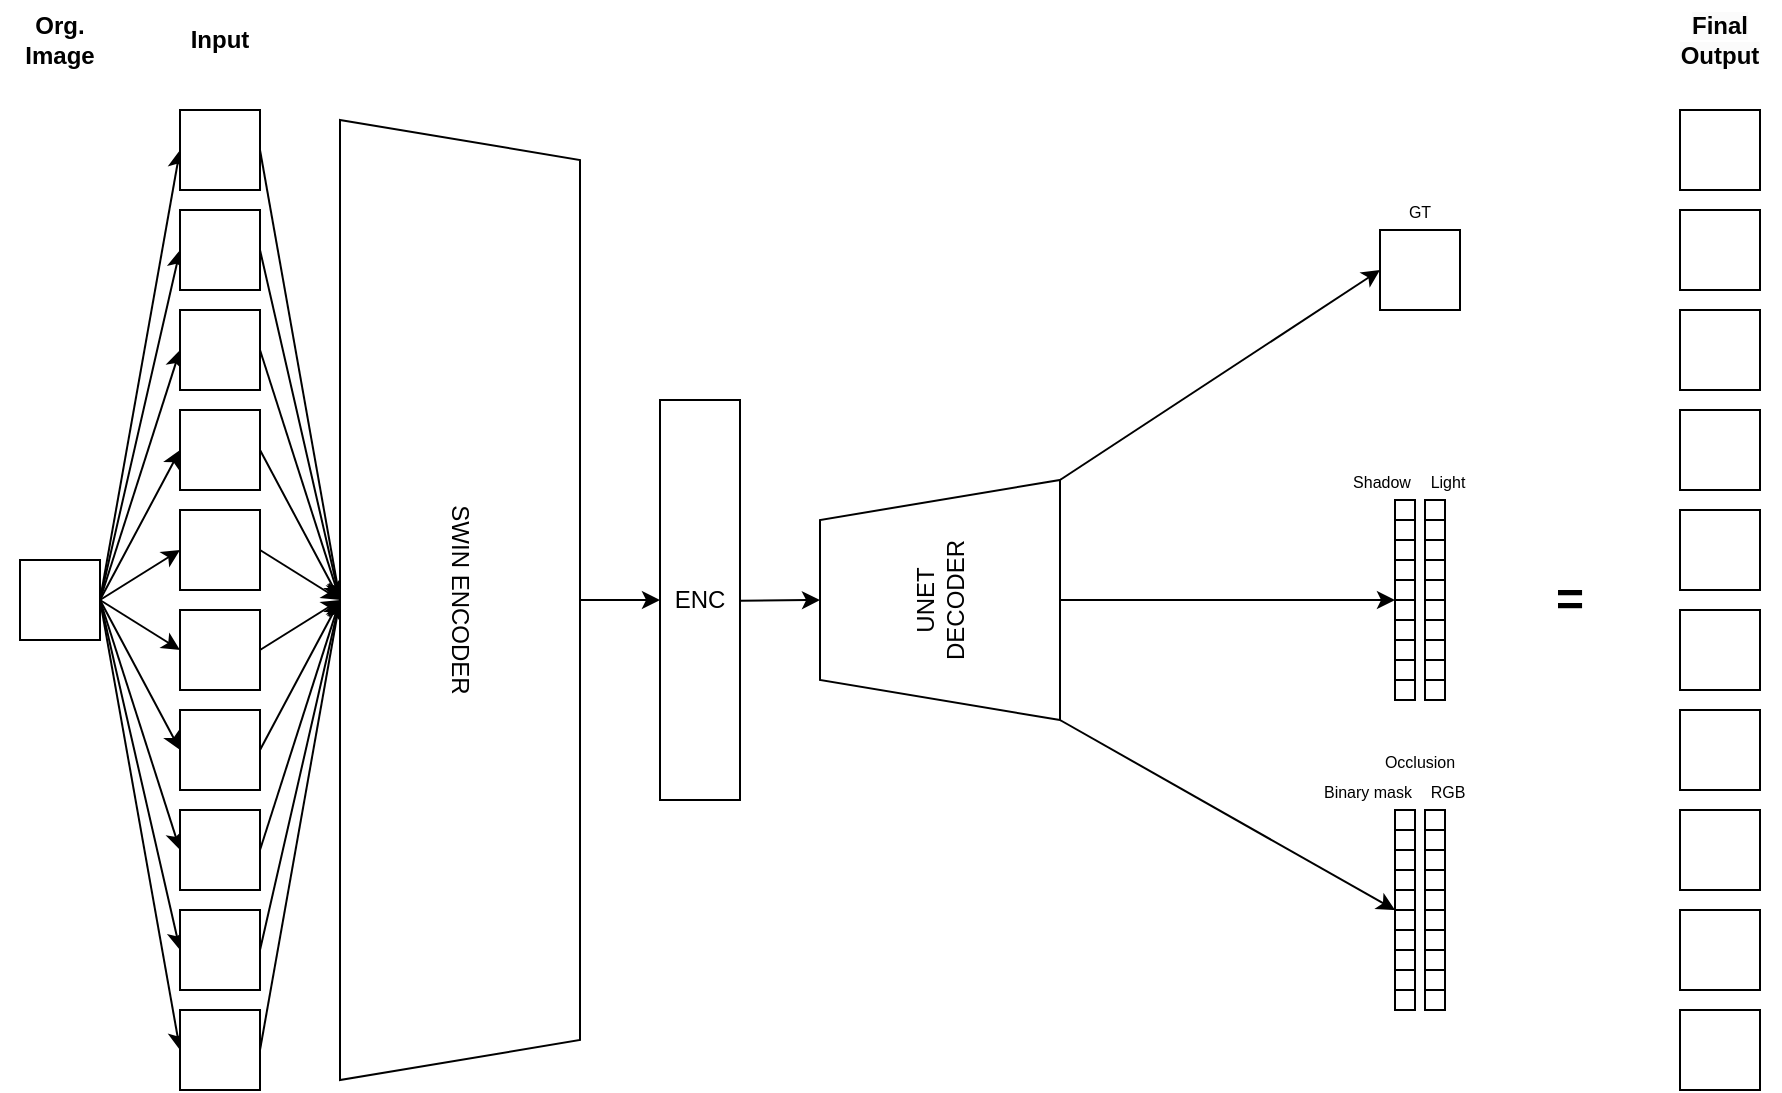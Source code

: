 <mxfile version="21.6.5" type="device">
  <diagram id="De9Vc6kwO28veqgYgvxa" name="Page-1">
    <mxGraphModel dx="1780" dy="796" grid="1" gridSize="10" guides="1" tooltips="1" connect="1" arrows="1" fold="1" page="1" pageScale="1" pageWidth="1169" pageHeight="827" math="0" shadow="0">
      <root>
        <mxCell id="0" />
        <mxCell id="1" parent="0" />
        <mxCell id="2" value="" style="whiteSpace=wrap;html=1;aspect=fixed;" parent="1" vertex="1">
          <mxGeometry x="40" y="360" width="40" height="40" as="geometry" />
        </mxCell>
        <mxCell id="23" style="edgeStyle=none;html=1;exitX=0;exitY=0.5;exitDx=0;exitDy=0;entryX=0;entryY=0.5;entryDx=0;entryDy=0;" parent="1" target="3" edge="1">
          <mxGeometry relative="1" as="geometry">
            <mxPoint x="80" y="380" as="sourcePoint" />
          </mxGeometry>
        </mxCell>
        <mxCell id="45" style="edgeStyle=none;html=1;exitX=1;exitY=0.5;exitDx=0;exitDy=0;entryX=0;entryY=0.5;entryDx=0;entryDy=0;" parent="1" source="3" edge="1">
          <mxGeometry relative="1" as="geometry">
            <mxPoint x="200" y="380" as="targetPoint" />
          </mxGeometry>
        </mxCell>
        <mxCell id="3" value="" style="whiteSpace=wrap;html=1;aspect=fixed;" parent="1" vertex="1">
          <mxGeometry x="120" y="585" width="40" height="40" as="geometry" />
        </mxCell>
        <mxCell id="22" style="edgeStyle=none;html=1;exitX=0;exitY=0.5;exitDx=0;exitDy=0;entryX=0;entryY=0.5;entryDx=0;entryDy=0;" parent="1" target="4" edge="1">
          <mxGeometry relative="1" as="geometry">
            <mxPoint x="80" y="380" as="sourcePoint" />
          </mxGeometry>
        </mxCell>
        <mxCell id="53" style="edgeStyle=none;html=1;exitX=1;exitY=0.5;exitDx=0;exitDy=0;" parent="1" source="4" edge="1">
          <mxGeometry relative="1" as="geometry">
            <mxPoint x="200" y="380" as="targetPoint" />
          </mxGeometry>
        </mxCell>
        <mxCell id="4" value="" style="whiteSpace=wrap;html=1;aspect=fixed;" parent="1" vertex="1">
          <mxGeometry x="120" y="535" width="40" height="40" as="geometry" />
        </mxCell>
        <mxCell id="21" style="edgeStyle=none;html=1;exitX=1;exitY=0.5;exitDx=0;exitDy=0;entryX=0;entryY=0.5;entryDx=0;entryDy=0;" parent="1" source="2" target="5" edge="1">
          <mxGeometry relative="1" as="geometry" />
        </mxCell>
        <mxCell id="50" style="edgeStyle=none;html=1;exitX=1;exitY=0.5;exitDx=0;exitDy=0;" parent="1" source="5" edge="1">
          <mxGeometry relative="1" as="geometry">
            <mxPoint x="200" y="380" as="targetPoint" />
          </mxGeometry>
        </mxCell>
        <mxCell id="5" value="" style="whiteSpace=wrap;html=1;aspect=fixed;" parent="1" vertex="1">
          <mxGeometry x="120" y="485" width="40" height="40" as="geometry" />
        </mxCell>
        <mxCell id="20" style="edgeStyle=none;html=1;exitX=1;exitY=0.5;exitDx=0;exitDy=0;entryX=0;entryY=0.5;entryDx=0;entryDy=0;" parent="1" source="2" target="6" edge="1">
          <mxGeometry relative="1" as="geometry" />
        </mxCell>
        <mxCell id="52" style="edgeStyle=none;html=1;exitX=1;exitY=0.5;exitDx=0;exitDy=0;" parent="1" source="6" edge="1">
          <mxGeometry relative="1" as="geometry">
            <mxPoint x="200" y="380" as="targetPoint" />
          </mxGeometry>
        </mxCell>
        <mxCell id="6" value="" style="whiteSpace=wrap;html=1;aspect=fixed;" parent="1" vertex="1">
          <mxGeometry x="120" y="435" width="40" height="40" as="geometry" />
        </mxCell>
        <mxCell id="19" style="edgeStyle=none;html=1;exitX=0;exitY=0.5;exitDx=0;exitDy=0;entryX=0;entryY=0.5;entryDx=0;entryDy=0;" parent="1" target="7" edge="1">
          <mxGeometry relative="1" as="geometry">
            <mxPoint x="80" y="380" as="sourcePoint" />
          </mxGeometry>
        </mxCell>
        <mxCell id="47" style="edgeStyle=none;html=1;exitX=1;exitY=0.5;exitDx=0;exitDy=0;entryX=0;entryY=0.5;entryDx=0;entryDy=0;" parent="1" source="7" edge="1">
          <mxGeometry relative="1" as="geometry">
            <mxPoint x="200" y="380" as="targetPoint" />
          </mxGeometry>
        </mxCell>
        <mxCell id="7" value="" style="whiteSpace=wrap;html=1;aspect=fixed;" parent="1" vertex="1">
          <mxGeometry x="120" y="385" width="40" height="40" as="geometry" />
        </mxCell>
        <mxCell id="18" style="edgeStyle=none;html=1;exitX=0;exitY=0.5;exitDx=0;exitDy=0;entryX=0;entryY=0.5;entryDx=0;entryDy=0;" parent="1" target="8" edge="1">
          <mxGeometry relative="1" as="geometry">
            <mxPoint x="80" y="380" as="sourcePoint" />
          </mxGeometry>
        </mxCell>
        <mxCell id="48" style="edgeStyle=none;html=1;exitX=1;exitY=0.5;exitDx=0;exitDy=0;" parent="1" source="8" edge="1">
          <mxGeometry relative="1" as="geometry">
            <mxPoint x="200" y="380" as="targetPoint" />
          </mxGeometry>
        </mxCell>
        <mxCell id="8" value="" style="whiteSpace=wrap;html=1;aspect=fixed;" parent="1" vertex="1">
          <mxGeometry x="120" y="335" width="40" height="40" as="geometry" />
        </mxCell>
        <mxCell id="17" style="edgeStyle=none;html=1;exitX=0;exitY=0.5;exitDx=0;exitDy=0;entryX=0;entryY=0.5;entryDx=0;entryDy=0;" parent="1" target="9" edge="1">
          <mxGeometry relative="1" as="geometry">
            <mxPoint x="80" y="380" as="sourcePoint" />
          </mxGeometry>
        </mxCell>
        <mxCell id="51" style="edgeStyle=none;html=1;exitX=1;exitY=0.5;exitDx=0;exitDy=0;entryX=0;entryY=0.5;entryDx=0;entryDy=0;" parent="1" source="9" edge="1">
          <mxGeometry relative="1" as="geometry">
            <mxPoint x="200" y="380" as="targetPoint" />
          </mxGeometry>
        </mxCell>
        <mxCell id="9" value="" style="whiteSpace=wrap;html=1;aspect=fixed;" parent="1" vertex="1">
          <mxGeometry x="120" y="285" width="40" height="40" as="geometry" />
        </mxCell>
        <mxCell id="16" style="edgeStyle=none;html=1;exitX=0;exitY=0.5;exitDx=0;exitDy=0;entryX=0;entryY=0.5;entryDx=0;entryDy=0;" parent="1" target="10" edge="1">
          <mxGeometry relative="1" as="geometry">
            <mxPoint x="80" y="380" as="sourcePoint" />
          </mxGeometry>
        </mxCell>
        <mxCell id="49" style="edgeStyle=none;html=1;exitX=1;exitY=0.5;exitDx=0;exitDy=0;entryX=0;entryY=0.5;entryDx=0;entryDy=0;" parent="1" source="10" edge="1">
          <mxGeometry relative="1" as="geometry">
            <mxPoint x="200" y="380" as="targetPoint" />
          </mxGeometry>
        </mxCell>
        <mxCell id="10" value="" style="whiteSpace=wrap;html=1;aspect=fixed;" parent="1" vertex="1">
          <mxGeometry x="120" y="235" width="40" height="40" as="geometry" />
        </mxCell>
        <mxCell id="15" style="edgeStyle=none;html=1;exitX=0;exitY=0.5;exitDx=0;exitDy=0;entryX=0;entryY=0.5;entryDx=0;entryDy=0;" parent="1" target="11" edge="1">
          <mxGeometry relative="1" as="geometry">
            <mxPoint x="80" y="380" as="sourcePoint" />
          </mxGeometry>
        </mxCell>
        <mxCell id="54" style="edgeStyle=none;html=1;exitX=1;exitY=0.5;exitDx=0;exitDy=0;" parent="1" source="11" edge="1">
          <mxGeometry relative="1" as="geometry">
            <mxPoint x="200" y="380" as="targetPoint" />
          </mxGeometry>
        </mxCell>
        <mxCell id="11" value="" style="whiteSpace=wrap;html=1;aspect=fixed;" parent="1" vertex="1">
          <mxGeometry x="120" y="185" width="40" height="40" as="geometry" />
        </mxCell>
        <mxCell id="14" style="edgeStyle=none;html=1;exitX=1;exitY=0.5;exitDx=0;exitDy=0;entryX=0;entryY=0.5;entryDx=0;entryDy=0;" parent="1" source="2" target="12" edge="1">
          <mxGeometry relative="1" as="geometry" />
        </mxCell>
        <mxCell id="46" style="edgeStyle=none;html=1;exitX=1;exitY=0.5;exitDx=0;exitDy=0;" parent="1" source="12" edge="1">
          <mxGeometry relative="1" as="geometry">
            <mxPoint x="200" y="380" as="targetPoint" />
          </mxGeometry>
        </mxCell>
        <mxCell id="12" value="" style="whiteSpace=wrap;html=1;aspect=fixed;" parent="1" vertex="1">
          <mxGeometry x="120" y="135" width="40" height="40" as="geometry" />
        </mxCell>
        <mxCell id="82" style="edgeStyle=none;html=1;exitX=1;exitY=0.5;exitDx=0;exitDy=0;entryX=0;entryY=0.5;entryDx=0;entryDy=0;" parent="1" target="55" edge="1">
          <mxGeometry relative="1" as="geometry">
            <mxPoint x="320" y="380" as="sourcePoint" />
          </mxGeometry>
        </mxCell>
        <mxCell id="55" value="ENC" style="rounded=0;whiteSpace=wrap;html=1;" parent="1" vertex="1">
          <mxGeometry x="360" y="280" width="40" height="200" as="geometry" />
        </mxCell>
        <mxCell id="87" style="edgeStyle=none;html=1;exitX=1;exitY=1;exitDx=0;exitDy=0;entryX=0;entryY=0.5;entryDx=0;entryDy=0;" parent="1" target="59" edge="1" source="133">
          <mxGeometry relative="1" as="geometry">
            <mxPoint x="560" y="220" as="sourcePoint" />
          </mxGeometry>
        </mxCell>
        <mxCell id="85" style="edgeStyle=none;html=1;exitX=0;exitY=0.5;exitDx=0;exitDy=0;entryX=0;entryY=0.5;entryDx=0;entryDy=0;" parent="1" edge="1">
          <mxGeometry relative="1" as="geometry">
            <mxPoint x="440" y="380" as="targetPoint" />
            <mxPoint x="400" y="380.333" as="sourcePoint" />
          </mxGeometry>
        </mxCell>
        <mxCell id="88" style="edgeStyle=none;html=1;exitX=1;exitY=0.5;exitDx=0;exitDy=0;entryX=0;entryY=0;entryDx=0;entryDy=0;" parent="1" target="66" edge="1">
          <mxGeometry relative="1" as="geometry">
            <mxPoint x="560" y="380" as="sourcePoint" />
          </mxGeometry>
        </mxCell>
        <mxCell id="89" style="edgeStyle=none;html=1;exitX=0;exitY=1;exitDx=0;exitDy=0;entryX=0;entryY=0;entryDx=0;entryDy=0;" parent="1" target="76" edge="1" source="133">
          <mxGeometry relative="1" as="geometry">
            <mxPoint x="560" y="540" as="sourcePoint" />
          </mxGeometry>
        </mxCell>
        <mxCell id="110" style="edgeStyle=none;html=1;exitX=1;exitY=0.5;exitDx=0;exitDy=0;" parent="1" source="59" edge="1">
          <mxGeometry relative="1" as="geometry">
            <mxPoint x="760.2" y="215.4" as="targetPoint" />
          </mxGeometry>
        </mxCell>
        <mxCell id="59" value="" style="whiteSpace=wrap;html=1;aspect=fixed;" parent="1" vertex="1">
          <mxGeometry x="720" y="195" width="40" height="40" as="geometry" />
        </mxCell>
        <mxCell id="60" value="" style="whiteSpace=wrap;html=1;aspect=fixed;" parent="1" vertex="1">
          <mxGeometry x="727.5" y="330" width="10" height="10" as="geometry" />
        </mxCell>
        <mxCell id="62" value="" style="whiteSpace=wrap;html=1;aspect=fixed;" parent="1" vertex="1">
          <mxGeometry x="727.5" y="340" width="10" height="10" as="geometry" />
        </mxCell>
        <mxCell id="63" value="" style="whiteSpace=wrap;html=1;aspect=fixed;" parent="1" vertex="1">
          <mxGeometry x="727.5" y="350" width="10" height="10" as="geometry" />
        </mxCell>
        <mxCell id="64" value="" style="whiteSpace=wrap;html=1;aspect=fixed;" parent="1" vertex="1">
          <mxGeometry x="727.5" y="360" width="10" height="10" as="geometry" />
        </mxCell>
        <mxCell id="65" value="" style="whiteSpace=wrap;html=1;aspect=fixed;" parent="1" vertex="1">
          <mxGeometry x="727.5" y="370" width="10" height="10" as="geometry" />
        </mxCell>
        <mxCell id="66" value="" style="whiteSpace=wrap;html=1;aspect=fixed;" parent="1" vertex="1">
          <mxGeometry x="727.5" y="380" width="10" height="10" as="geometry" />
        </mxCell>
        <mxCell id="67" value="" style="whiteSpace=wrap;html=1;aspect=fixed;" parent="1" vertex="1">
          <mxGeometry x="727.5" y="390" width="10" height="10" as="geometry" />
        </mxCell>
        <mxCell id="68" value="" style="whiteSpace=wrap;html=1;aspect=fixed;" parent="1" vertex="1">
          <mxGeometry x="727.5" y="400" width="10" height="10" as="geometry" />
        </mxCell>
        <mxCell id="69" value="" style="whiteSpace=wrap;html=1;aspect=fixed;" parent="1" vertex="1">
          <mxGeometry x="727.5" y="410" width="10" height="10" as="geometry" />
        </mxCell>
        <mxCell id="70" value="" style="whiteSpace=wrap;html=1;aspect=fixed;" parent="1" vertex="1">
          <mxGeometry x="727.5" y="420" width="10" height="10" as="geometry" />
        </mxCell>
        <mxCell id="71" value="" style="whiteSpace=wrap;html=1;aspect=fixed;" parent="1" vertex="1">
          <mxGeometry x="727.5" y="485" width="10" height="10" as="geometry" />
        </mxCell>
        <mxCell id="72" value="" style="whiteSpace=wrap;html=1;aspect=fixed;" parent="1" vertex="1">
          <mxGeometry x="727.5" y="495" width="10" height="10" as="geometry" />
        </mxCell>
        <mxCell id="73" value="" style="whiteSpace=wrap;html=1;aspect=fixed;" parent="1" vertex="1">
          <mxGeometry x="727.5" y="505" width="10" height="10" as="geometry" />
        </mxCell>
        <mxCell id="74" value="" style="whiteSpace=wrap;html=1;aspect=fixed;" parent="1" vertex="1">
          <mxGeometry x="727.5" y="515" width="10" height="10" as="geometry" />
        </mxCell>
        <mxCell id="75" value="" style="whiteSpace=wrap;html=1;aspect=fixed;" parent="1" vertex="1">
          <mxGeometry x="727.5" y="525" width="10" height="10" as="geometry" />
        </mxCell>
        <mxCell id="76" value="" style="whiteSpace=wrap;html=1;aspect=fixed;" parent="1" vertex="1">
          <mxGeometry x="727.5" y="535" width="10" height="10" as="geometry" />
        </mxCell>
        <mxCell id="77" value="" style="whiteSpace=wrap;html=1;aspect=fixed;" parent="1" vertex="1">
          <mxGeometry x="727.5" y="545" width="10" height="10" as="geometry" />
        </mxCell>
        <mxCell id="78" value="" style="whiteSpace=wrap;html=1;aspect=fixed;" parent="1" vertex="1">
          <mxGeometry x="727.5" y="555" width="10" height="10" as="geometry" />
        </mxCell>
        <mxCell id="79" value="" style="whiteSpace=wrap;html=1;aspect=fixed;" parent="1" vertex="1">
          <mxGeometry x="727.5" y="565" width="10" height="10" as="geometry" />
        </mxCell>
        <mxCell id="80" value="" style="whiteSpace=wrap;html=1;aspect=fixed;" parent="1" vertex="1">
          <mxGeometry x="727.5" y="575" width="10" height="10" as="geometry" />
        </mxCell>
        <mxCell id="90" value="" style="whiteSpace=wrap;html=1;aspect=fixed;" parent="1" vertex="1">
          <mxGeometry x="742.5" y="330" width="10" height="10" as="geometry" />
        </mxCell>
        <mxCell id="91" value="" style="whiteSpace=wrap;html=1;aspect=fixed;" parent="1" vertex="1">
          <mxGeometry x="742.5" y="340" width="10" height="10" as="geometry" />
        </mxCell>
        <mxCell id="92" value="" style="whiteSpace=wrap;html=1;aspect=fixed;" parent="1" vertex="1">
          <mxGeometry x="742.5" y="350" width="10" height="10" as="geometry" />
        </mxCell>
        <mxCell id="93" value="" style="whiteSpace=wrap;html=1;aspect=fixed;" parent="1" vertex="1">
          <mxGeometry x="742.5" y="360" width="10" height="10" as="geometry" />
        </mxCell>
        <mxCell id="94" value="" style="whiteSpace=wrap;html=1;aspect=fixed;" parent="1" vertex="1">
          <mxGeometry x="742.5" y="370" width="10" height="10" as="geometry" />
        </mxCell>
        <mxCell id="95" value="" style="whiteSpace=wrap;html=1;aspect=fixed;" parent="1" vertex="1">
          <mxGeometry x="742.5" y="380" width="10" height="10" as="geometry" />
        </mxCell>
        <mxCell id="96" value="" style="whiteSpace=wrap;html=1;aspect=fixed;" parent="1" vertex="1">
          <mxGeometry x="742.5" y="390" width="10" height="10" as="geometry" />
        </mxCell>
        <mxCell id="97" value="" style="whiteSpace=wrap;html=1;aspect=fixed;" parent="1" vertex="1">
          <mxGeometry x="742.5" y="400" width="10" height="10" as="geometry" />
        </mxCell>
        <mxCell id="98" value="" style="whiteSpace=wrap;html=1;aspect=fixed;" parent="1" vertex="1">
          <mxGeometry x="742.5" y="410" width="10" height="10" as="geometry" />
        </mxCell>
        <mxCell id="99" value="" style="whiteSpace=wrap;html=1;aspect=fixed;" parent="1" vertex="1">
          <mxGeometry x="742.5" y="420" width="10" height="10" as="geometry" />
        </mxCell>
        <mxCell id="100" value="" style="whiteSpace=wrap;html=1;aspect=fixed;" parent="1" vertex="1">
          <mxGeometry x="742.5" y="485" width="10" height="10" as="geometry" />
        </mxCell>
        <mxCell id="101" value="" style="whiteSpace=wrap;html=1;aspect=fixed;" parent="1" vertex="1">
          <mxGeometry x="742.5" y="495" width="10" height="10" as="geometry" />
        </mxCell>
        <mxCell id="102" value="" style="whiteSpace=wrap;html=1;aspect=fixed;" parent="1" vertex="1">
          <mxGeometry x="742.5" y="505" width="10" height="10" as="geometry" />
        </mxCell>
        <mxCell id="103" value="" style="whiteSpace=wrap;html=1;aspect=fixed;" parent="1" vertex="1">
          <mxGeometry x="742.5" y="515" width="10" height="10" as="geometry" />
        </mxCell>
        <mxCell id="104" value="" style="whiteSpace=wrap;html=1;aspect=fixed;" parent="1" vertex="1">
          <mxGeometry x="742.5" y="525" width="10" height="10" as="geometry" />
        </mxCell>
        <mxCell id="105" value="" style="whiteSpace=wrap;html=1;aspect=fixed;" parent="1" vertex="1">
          <mxGeometry x="742.5" y="535" width="10" height="10" as="geometry" />
        </mxCell>
        <mxCell id="106" value="" style="whiteSpace=wrap;html=1;aspect=fixed;" parent="1" vertex="1">
          <mxGeometry x="742.5" y="545" width="10" height="10" as="geometry" />
        </mxCell>
        <mxCell id="107" value="" style="whiteSpace=wrap;html=1;aspect=fixed;" parent="1" vertex="1">
          <mxGeometry x="742.5" y="555" width="10" height="10" as="geometry" />
        </mxCell>
        <mxCell id="108" value="" style="whiteSpace=wrap;html=1;aspect=fixed;" parent="1" vertex="1">
          <mxGeometry x="742.5" y="565" width="10" height="10" as="geometry" />
        </mxCell>
        <mxCell id="109" value="" style="whiteSpace=wrap;html=1;aspect=fixed;" parent="1" vertex="1">
          <mxGeometry x="742.5" y="575" width="10" height="10" as="geometry" />
        </mxCell>
        <mxCell id="111" value="" style="whiteSpace=wrap;html=1;aspect=fixed;" parent="1" vertex="1">
          <mxGeometry x="870" y="585" width="40" height="40" as="geometry" />
        </mxCell>
        <mxCell id="112" value="" style="whiteSpace=wrap;html=1;aspect=fixed;" parent="1" vertex="1">
          <mxGeometry x="870" y="535" width="40" height="40" as="geometry" />
        </mxCell>
        <mxCell id="113" value="" style="whiteSpace=wrap;html=1;aspect=fixed;" parent="1" vertex="1">
          <mxGeometry x="870" y="485" width="40" height="40" as="geometry" />
        </mxCell>
        <mxCell id="114" value="" style="whiteSpace=wrap;html=1;aspect=fixed;" parent="1" vertex="1">
          <mxGeometry x="870" y="435" width="40" height="40" as="geometry" />
        </mxCell>
        <mxCell id="115" value="" style="whiteSpace=wrap;html=1;aspect=fixed;" parent="1" vertex="1">
          <mxGeometry x="870" y="385" width="40" height="40" as="geometry" />
        </mxCell>
        <mxCell id="116" value="" style="whiteSpace=wrap;html=1;aspect=fixed;" parent="1" vertex="1">
          <mxGeometry x="870" y="335" width="40" height="40" as="geometry" />
        </mxCell>
        <mxCell id="117" value="" style="whiteSpace=wrap;html=1;aspect=fixed;" parent="1" vertex="1">
          <mxGeometry x="870" y="285" width="40" height="40" as="geometry" />
        </mxCell>
        <mxCell id="118" value="" style="whiteSpace=wrap;html=1;aspect=fixed;" parent="1" vertex="1">
          <mxGeometry x="870" y="235" width="40" height="40" as="geometry" />
        </mxCell>
        <mxCell id="119" value="" style="whiteSpace=wrap;html=1;aspect=fixed;" parent="1" vertex="1">
          <mxGeometry x="870" y="185" width="40" height="40" as="geometry" />
        </mxCell>
        <mxCell id="120" value="" style="whiteSpace=wrap;html=1;aspect=fixed;" parent="1" vertex="1">
          <mxGeometry x="870" y="135" width="40" height="40" as="geometry" />
        </mxCell>
        <mxCell id="121" value="&lt;b&gt;Input&lt;/b&gt;" style="text;html=1;strokeColor=none;fillColor=none;align=center;verticalAlign=middle;whiteSpace=wrap;rounded=0;" parent="1" vertex="1">
          <mxGeometry x="110" y="80" width="60" height="40" as="geometry" />
        </mxCell>
        <mxCell id="123" value="&lt;b style=&quot;border-color: var(--border-color); color: rgb(0, 0, 0); font-family: Helvetica; font-size: 12px; font-style: normal; font-variant-ligatures: normal; font-variant-caps: normal; letter-spacing: normal; orphans: 2; text-indent: 0px; text-transform: none; widows: 2; word-spacing: 0px; -webkit-text-stroke-width: 0px; background-color: rgb(251, 251, 251); text-decoration-thickness: initial; text-decoration-style: initial; text-decoration-color: initial;&quot;&gt;Final Output&lt;/b&gt;" style="text;whiteSpace=wrap;html=1;align=center;verticalAlign=middle;" parent="1" vertex="1">
          <mxGeometry x="860" y="80" width="60" height="40" as="geometry" />
        </mxCell>
        <mxCell id="124" value="&lt;b&gt;Org. Image&lt;/b&gt;" style="text;html=1;strokeColor=none;fillColor=none;align=center;verticalAlign=middle;whiteSpace=wrap;rounded=0;" parent="1" vertex="1">
          <mxGeometry x="30" y="80" width="60" height="40" as="geometry" />
        </mxCell>
        <mxCell id="125" value="&lt;font style=&quot;font-size: 8px;&quot;&gt;GT&lt;/font&gt;" style="text;html=1;strokeColor=none;fillColor=none;align=center;verticalAlign=middle;whiteSpace=wrap;rounded=0;" parent="1" vertex="1">
          <mxGeometry x="710" y="170" width="60" height="30" as="geometry" />
        </mxCell>
        <mxCell id="126" value="&lt;font style=&quot;font-size: 8px;&quot;&gt;Shadow&lt;/font&gt;" style="text;html=1;strokeColor=none;fillColor=none;align=center;verticalAlign=middle;whiteSpace=wrap;rounded=0;" parent="1" vertex="1">
          <mxGeometry x="720" y="320" width="2.5" as="geometry" />
        </mxCell>
        <mxCell id="127" value="&lt;font style=&quot;font-size: 8px;&quot;&gt;Light&lt;/font&gt;" style="text;html=1;strokeColor=none;fillColor=none;align=center;verticalAlign=middle;whiteSpace=wrap;rounded=0;" parent="1" vertex="1">
          <mxGeometry x="752.5" y="320" width="2.5" as="geometry" />
        </mxCell>
        <mxCell id="129" value="&lt;font style=&quot;font-size: 8px;&quot;&gt;Binary mask&lt;/font&gt;" style="text;html=1;strokeColor=none;fillColor=none;align=center;verticalAlign=middle;whiteSpace=wrap;rounded=0;" parent="1" vertex="1">
          <mxGeometry x="690" y="470" width="47.5" height="10" as="geometry" />
        </mxCell>
        <mxCell id="130" value="&lt;font style=&quot;font-size: 8px;&quot;&gt;RGB&lt;/font&gt;" style="text;html=1;strokeColor=none;fillColor=none;align=center;verticalAlign=middle;whiteSpace=wrap;rounded=0;" parent="1" vertex="1">
          <mxGeometry x="748.75" y="470" width="10" height="10" as="geometry" />
        </mxCell>
        <mxCell id="131" value="SWIN ENCODER" style="shape=trapezoid;perimeter=trapezoidPerimeter;whiteSpace=wrap;fixedSize=1;fontSize=12;rotation=90;html=1;" parent="1" vertex="1">
          <mxGeometry x="20" y="320" width="480" height="120" as="geometry" />
        </mxCell>
        <mxCell id="133" value="UNET&lt;br&gt;DECODER" style="shape=trapezoid;perimeter=trapezoidPerimeter;whiteSpace=wrap;html=1;fixedSize=1;fontSize=12;rotation=-90;" parent="1" vertex="1">
          <mxGeometry x="440" y="320" width="120" height="120" as="geometry" />
        </mxCell>
        <mxCell id="141" value="&lt;b&gt;&lt;font style=&quot;font-size: 24px;&quot;&gt;=&lt;/font&gt;&lt;/b&gt;" style="text;html=1;strokeColor=none;fillColor=none;align=center;verticalAlign=middle;whiteSpace=wrap;rounded=0;fontSize=12;fontColor=#000000;" parent="1" vertex="1">
          <mxGeometry x="800" y="365" width="30" height="30" as="geometry" />
        </mxCell>
        <mxCell id="qvRjDoHIIoymI_N9E50h-141" value="&lt;font style=&quot;font-size: 8px;&quot;&gt;Occlusion&lt;/font&gt;" style="text;strokeColor=none;align=center;fillColor=none;html=1;verticalAlign=middle;whiteSpace=wrap;rounded=0;" vertex="1" parent="1">
          <mxGeometry x="710" y="445" width="60" height="30" as="geometry" />
        </mxCell>
      </root>
    </mxGraphModel>
  </diagram>
</mxfile>
